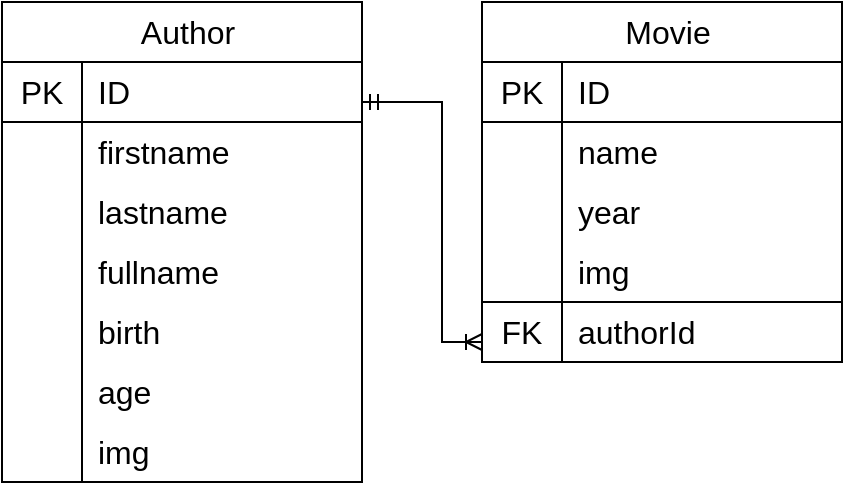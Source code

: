 <mxfile version="28.1.0">
  <diagram name="Pagina-1" id="3C8cAepAsZoXYWuWr9z-">
    <mxGraphModel dx="1426" dy="785" grid="1" gridSize="10" guides="1" tooltips="1" connect="1" arrows="1" fold="1" page="1" pageScale="1" pageWidth="827" pageHeight="1169" math="0" shadow="0">
      <root>
        <mxCell id="0" />
        <mxCell id="1" parent="0" />
        <mxCell id="y6kS4ulxW_mkr2HPeWyj-104" value="" style="shape=partialRectangle;html=1;whiteSpace=wrap;connectable=0;fillColor=none;top=0;left=1;bottom=0;right=1;overflow=hidden;strokeColor=inherit;fontSize=16;fontFamily=Helvetica;fontColor=default;labelBackgroundColor=default;" parent="1" vertex="1">
          <mxGeometry x="50" y="160" width="40" height="30" as="geometry">
            <mxRectangle width="40" height="30" as="alternateBounds" />
          </mxGeometry>
        </mxCell>
        <mxCell id="y6kS4ulxW_mkr2HPeWyj-105" value="fullname" style="shape=partialRectangle;html=1;whiteSpace=wrap;connectable=0;fillColor=none;top=0;left=1;bottom=0;right=1;align=left;spacingLeft=6;overflow=hidden;strokeColor=inherit;fontSize=16;fontFamily=Helvetica;fontColor=default;labelBackgroundColor=none;" parent="1" vertex="1">
          <mxGeometry x="90" y="160" width="140" height="30" as="geometry">
            <mxRectangle width="140" height="30" as="alternateBounds" />
          </mxGeometry>
        </mxCell>
        <mxCell id="y6kS4ulxW_mkr2HPeWyj-106" value="" style="shape=partialRectangle;html=1;whiteSpace=wrap;connectable=0;fillColor=none;top=0;left=1;bottom=0;right=1;overflow=hidden;strokeColor=inherit;fontSize=16;fontFamily=Helvetica;fontColor=default;labelBackgroundColor=default;" parent="1" vertex="1">
          <mxGeometry x="50" y="190" width="40" height="30" as="geometry">
            <mxRectangle width="40" height="30" as="alternateBounds" />
          </mxGeometry>
        </mxCell>
        <mxCell id="y6kS4ulxW_mkr2HPeWyj-107" value="birth" style="shape=partialRectangle;html=1;whiteSpace=wrap;connectable=0;fillColor=none;top=0;left=1;bottom=0;right=1;align=left;spacingLeft=6;overflow=hidden;strokeColor=inherit;fontSize=16;fontFamily=Helvetica;fontColor=default;labelBackgroundColor=none;" parent="1" vertex="1">
          <mxGeometry x="90" y="190" width="140" height="30" as="geometry">
            <mxRectangle width="140" height="30" as="alternateBounds" />
          </mxGeometry>
        </mxCell>
        <mxCell id="y6kS4ulxW_mkr2HPeWyj-109" value="" style="shape=partialRectangle;html=1;whiteSpace=wrap;connectable=0;fillColor=none;top=0;left=1;bottom=0;right=1;overflow=hidden;strokeColor=inherit;fontSize=16;fontFamily=Helvetica;fontColor=default;labelBackgroundColor=default;" parent="1" vertex="1">
          <mxGeometry x="50" y="220" width="40" height="30" as="geometry">
            <mxRectangle width="40" height="30" as="alternateBounds" />
          </mxGeometry>
        </mxCell>
        <mxCell id="y6kS4ulxW_mkr2HPeWyj-110" value="age" style="shape=partialRectangle;html=1;whiteSpace=wrap;connectable=0;fillColor=none;top=0;left=1;bottom=0;right=1;align=left;spacingLeft=6;overflow=hidden;strokeColor=inherit;fontSize=16;fontFamily=Helvetica;fontColor=default;labelBackgroundColor=none;" parent="1" vertex="1">
          <mxGeometry x="90" y="220" width="140" height="30" as="geometry">
            <mxRectangle width="140" height="30" as="alternateBounds" />
          </mxGeometry>
        </mxCell>
        <mxCell id="y6kS4ulxW_mkr2HPeWyj-111" value="" style="shape=partialRectangle;html=1;whiteSpace=wrap;connectable=0;fillColor=none;top=0;left=1;bottom=1;right=1;overflow=hidden;strokeColor=inherit;fontSize=16;fontFamily=Helvetica;fontColor=default;labelBackgroundColor=default;" parent="1" vertex="1">
          <mxGeometry x="50" y="250" width="40" height="30" as="geometry">
            <mxRectangle width="40" height="30" as="alternateBounds" />
          </mxGeometry>
        </mxCell>
        <mxCell id="y6kS4ulxW_mkr2HPeWyj-112" value="img" style="shape=partialRectangle;html=1;whiteSpace=wrap;connectable=0;fillColor=none;top=0;left=1;bottom=1;right=1;align=left;spacingLeft=6;overflow=hidden;strokeColor=inherit;fontSize=16;fontFamily=Helvetica;fontColor=default;labelBackgroundColor=none;" parent="1" vertex="1">
          <mxGeometry x="90" y="250" width="140" height="30" as="geometry">
            <mxRectangle width="140" height="30" as="alternateBounds" />
          </mxGeometry>
        </mxCell>
        <mxCell id="y6kS4ulxW_mkr2HPeWyj-115" value="" style="shape=partialRectangle;html=1;whiteSpace=wrap;connectable=0;fillColor=none;top=0;left=1;bottom=0;right=1;overflow=hidden;strokeColor=inherit;fontSize=16;fontFamily=Helvetica;fontColor=default;labelBackgroundColor=default;" parent="1" vertex="1">
          <mxGeometry x="50" y="130" width="40" height="30" as="geometry">
            <mxRectangle width="40" height="30" as="alternateBounds" />
          </mxGeometry>
        </mxCell>
        <mxCell id="y6kS4ulxW_mkr2HPeWyj-116" value="lastname" style="shape=partialRectangle;html=1;whiteSpace=wrap;connectable=0;fillColor=none;top=0;left=1;bottom=0;right=1;align=left;spacingLeft=6;overflow=hidden;strokeColor=inherit;fontSize=16;fontFamily=Helvetica;fontColor=default;labelBackgroundColor=none;" parent="1" vertex="1">
          <mxGeometry x="90" y="130" width="140" height="30" as="geometry">
            <mxRectangle width="140" height="30" as="alternateBounds" />
          </mxGeometry>
        </mxCell>
        <mxCell id="y6kS4ulxW_mkr2HPeWyj-117" value="" style="shape=partialRectangle;html=1;whiteSpace=wrap;connectable=0;fillColor=none;top=0;left=1;bottom=0;right=1;overflow=hidden;strokeColor=inherit;fontSize=16;fontFamily=Helvetica;fontColor=default;labelBackgroundColor=default;" parent="1" vertex="1">
          <mxGeometry x="50" y="100" width="40" height="30" as="geometry">
            <mxRectangle width="40" height="30" as="alternateBounds" />
          </mxGeometry>
        </mxCell>
        <mxCell id="y6kS4ulxW_mkr2HPeWyj-118" value="firstname" style="shape=partialRectangle;html=1;whiteSpace=wrap;connectable=0;fillColor=none;top=0;left=1;bottom=0;right=1;align=left;spacingLeft=6;overflow=hidden;strokeColor=inherit;fontSize=16;fontFamily=Helvetica;fontColor=default;labelBackgroundColor=none;" parent="1" vertex="1">
          <mxGeometry x="90" y="100" width="140" height="30" as="geometry">
            <mxRectangle width="140" height="30" as="alternateBounds" />
          </mxGeometry>
        </mxCell>
        <mxCell id="y6kS4ulxW_mkr2HPeWyj-119" value="PK" style="shape=partialRectangle;html=1;whiteSpace=wrap;connectable=0;fillColor=none;top=1;left=1;bottom=1;right=1;overflow=hidden;strokeColor=inherit;fontSize=16;fontFamily=Helvetica;fontColor=default;labelBackgroundColor=default;" parent="1" vertex="1">
          <mxGeometry x="50" y="70" width="40" height="30" as="geometry">
            <mxRectangle width="40" height="30" as="alternateBounds" />
          </mxGeometry>
        </mxCell>
        <mxCell id="y6kS4ulxW_mkr2HPeWyj-120" value="ID" style="shape=partialRectangle;html=1;whiteSpace=wrap;connectable=0;fillColor=none;top=1;left=1;bottom=1;right=1;align=left;spacingLeft=6;overflow=hidden;strokeColor=inherit;fontSize=16;fontFamily=Helvetica;fontColor=default;labelBackgroundColor=none;" parent="1" vertex="1">
          <mxGeometry x="90" y="70" width="140" height="30" as="geometry">
            <mxRectangle width="140" height="30" as="alternateBounds" />
          </mxGeometry>
        </mxCell>
        <mxCell id="y6kS4ulxW_mkr2HPeWyj-121" value="" style="shape=partialRectangle;html=1;whiteSpace=wrap;connectable=0;fillColor=none;top=1;left=1;bottom=1;right=0;overflow=hidden;strokeColor=inherit;fontSize=16;fontFamily=Helvetica;fontColor=default;labelBackgroundColor=default;" parent="1" vertex="1">
          <mxGeometry x="50" y="40" width="40" height="30" as="geometry">
            <mxRectangle width="40" height="30" as="alternateBounds" />
          </mxGeometry>
        </mxCell>
        <mxCell id="y6kS4ulxW_mkr2HPeWyj-122" value="Author" style="shape=partialRectangle;html=1;whiteSpace=wrap;connectable=0;fillColor=none;top=1;left=0;bottom=1;right=1;align=center;spacingLeft=6;overflow=hidden;strokeColor=inherit;fontSize=16;fontFamily=Helvetica;fontColor=default;labelBackgroundColor=none;" parent="1" vertex="1">
          <mxGeometry x="50" y="40" width="180" height="30" as="geometry">
            <mxRectangle width="140" height="30" as="alternateBounds" />
          </mxGeometry>
        </mxCell>
        <mxCell id="y6kS4ulxW_mkr2HPeWyj-123" value="" style="shape=partialRectangle;html=1;whiteSpace=wrap;connectable=0;fillColor=none;top=0;left=1;bottom=0;right=1;overflow=hidden;strokeColor=inherit;fontSize=16;fontFamily=Helvetica;fontColor=default;labelBackgroundColor=default;" parent="1" vertex="1">
          <mxGeometry x="290" y="160" width="40" height="30" as="geometry">
            <mxRectangle width="40" height="30" as="alternateBounds" />
          </mxGeometry>
        </mxCell>
        <mxCell id="y6kS4ulxW_mkr2HPeWyj-124" value="img" style="shape=partialRectangle;html=1;whiteSpace=wrap;connectable=0;fillColor=none;top=0;left=1;bottom=0;right=1;align=left;spacingLeft=6;overflow=hidden;strokeColor=inherit;fontSize=16;fontFamily=Helvetica;fontColor=default;labelBackgroundColor=none;" parent="1" vertex="1">
          <mxGeometry x="330" y="160" width="140" height="30" as="geometry">
            <mxRectangle width="140" height="30" as="alternateBounds" />
          </mxGeometry>
        </mxCell>
        <mxCell id="y6kS4ulxW_mkr2HPeWyj-125" value="FK" style="shape=partialRectangle;html=1;whiteSpace=wrap;connectable=0;fillColor=none;top=1;left=1;bottom=1;right=1;overflow=hidden;strokeColor=inherit;fontSize=16;fontFamily=Helvetica;fontColor=default;labelBackgroundColor=default;" parent="1" vertex="1">
          <mxGeometry x="290" y="190" width="40" height="30" as="geometry">
            <mxRectangle width="40" height="30" as="alternateBounds" />
          </mxGeometry>
        </mxCell>
        <mxCell id="y6kS4ulxW_mkr2HPeWyj-126" value="authorId" style="shape=partialRectangle;html=1;whiteSpace=wrap;connectable=0;fillColor=none;top=1;left=1;bottom=1;right=1;align=left;spacingLeft=6;overflow=hidden;strokeColor=inherit;fontSize=16;fontFamily=Helvetica;fontColor=default;labelBackgroundColor=none;" parent="1" vertex="1">
          <mxGeometry x="330" y="190" width="140" height="30" as="geometry">
            <mxRectangle width="140" height="30" as="alternateBounds" />
          </mxGeometry>
        </mxCell>
        <mxCell id="y6kS4ulxW_mkr2HPeWyj-131" value="" style="shape=partialRectangle;html=1;whiteSpace=wrap;connectable=0;fillColor=none;top=0;left=1;bottom=0;right=1;overflow=hidden;strokeColor=inherit;fontSize=16;fontFamily=Helvetica;fontColor=default;labelBackgroundColor=default;" parent="1" vertex="1">
          <mxGeometry x="290" y="130" width="40" height="30" as="geometry">
            <mxRectangle width="40" height="30" as="alternateBounds" />
          </mxGeometry>
        </mxCell>
        <mxCell id="y6kS4ulxW_mkr2HPeWyj-132" value="year" style="shape=partialRectangle;html=1;whiteSpace=wrap;connectable=0;fillColor=none;top=0;left=1;bottom=0;right=1;align=left;spacingLeft=6;overflow=hidden;strokeColor=inherit;fontSize=16;fontFamily=Helvetica;fontColor=default;labelBackgroundColor=none;" parent="1" vertex="1">
          <mxGeometry x="330" y="130" width="140" height="30" as="geometry">
            <mxRectangle width="140" height="30" as="alternateBounds" />
          </mxGeometry>
        </mxCell>
        <mxCell id="y6kS4ulxW_mkr2HPeWyj-133" value="" style="shape=partialRectangle;html=1;whiteSpace=wrap;connectable=0;fillColor=none;top=0;left=1;bottom=0;right=1;overflow=hidden;strokeColor=inherit;fontSize=16;fontFamily=Helvetica;fontColor=default;labelBackgroundColor=default;" parent="1" vertex="1">
          <mxGeometry x="290" y="100" width="40" height="30" as="geometry">
            <mxRectangle width="40" height="30" as="alternateBounds" />
          </mxGeometry>
        </mxCell>
        <mxCell id="y6kS4ulxW_mkr2HPeWyj-134" value="name" style="shape=partialRectangle;html=1;whiteSpace=wrap;connectable=0;fillColor=none;top=0;left=1;bottom=0;right=1;align=left;spacingLeft=6;overflow=hidden;strokeColor=inherit;fontSize=16;fontFamily=Helvetica;fontColor=default;labelBackgroundColor=none;" parent="1" vertex="1">
          <mxGeometry x="330" y="100" width="140" height="30" as="geometry">
            <mxRectangle width="140" height="30" as="alternateBounds" />
          </mxGeometry>
        </mxCell>
        <mxCell id="y6kS4ulxW_mkr2HPeWyj-135" value="PK" style="shape=partialRectangle;html=1;whiteSpace=wrap;connectable=0;fillColor=none;top=1;left=1;bottom=1;right=1;overflow=hidden;strokeColor=inherit;fontSize=16;fontFamily=Helvetica;fontColor=default;labelBackgroundColor=default;" parent="1" vertex="1">
          <mxGeometry x="290" y="70" width="40" height="30" as="geometry">
            <mxRectangle width="40" height="30" as="alternateBounds" />
          </mxGeometry>
        </mxCell>
        <mxCell id="y6kS4ulxW_mkr2HPeWyj-136" value="ID" style="shape=partialRectangle;html=1;whiteSpace=wrap;connectable=0;fillColor=none;top=1;left=1;bottom=1;right=1;align=left;spacingLeft=6;overflow=hidden;strokeColor=inherit;fontSize=16;fontFamily=Helvetica;fontColor=default;labelBackgroundColor=none;" parent="1" vertex="1">
          <mxGeometry x="330" y="70" width="140" height="30" as="geometry">
            <mxRectangle width="140" height="30" as="alternateBounds" />
          </mxGeometry>
        </mxCell>
        <mxCell id="y6kS4ulxW_mkr2HPeWyj-137" value="" style="shape=partialRectangle;html=1;whiteSpace=wrap;connectable=0;fillColor=none;top=1;left=1;bottom=1;right=0;overflow=hidden;strokeColor=inherit;fontSize=16;fontFamily=Helvetica;fontColor=default;labelBackgroundColor=default;" parent="1" vertex="1">
          <mxGeometry x="290" y="40" width="40" height="30" as="geometry">
            <mxRectangle width="40" height="30" as="alternateBounds" />
          </mxGeometry>
        </mxCell>
        <mxCell id="y6kS4ulxW_mkr2HPeWyj-138" value="Movie" style="shape=partialRectangle;html=1;whiteSpace=wrap;connectable=0;fillColor=none;top=1;left=0;bottom=1;right=1;align=center;spacingLeft=6;overflow=hidden;strokeColor=inherit;fontSize=16;fontFamily=Helvetica;fontColor=default;labelBackgroundColor=none;" parent="1" vertex="1">
          <mxGeometry x="290" y="40" width="180" height="30" as="geometry">
            <mxRectangle width="140" height="30" as="alternateBounds" />
          </mxGeometry>
        </mxCell>
        <mxCell id="y6kS4ulxW_mkr2HPeWyj-239" style="edgeStyle=orthogonalEdgeStyle;shape=connector;rounded=0;orthogonalLoop=1;jettySize=auto;html=1;entryX=1;entryY=0.5;entryDx=0;entryDy=0;strokeColor=default;align=center;verticalAlign=middle;fontFamily=Helvetica;fontSize=11;fontColor=default;labelBackgroundColor=default;endArrow=ERmandOne;endFill=0;startArrow=ERoneToMany;startFill=0;" parent="1" edge="1">
          <mxGeometry relative="1" as="geometry">
            <Array as="points">
              <mxPoint x="270" y="210" />
              <mxPoint x="270" y="90" />
            </Array>
            <mxPoint x="290" y="210" as="sourcePoint" />
            <mxPoint x="230" y="90" as="targetPoint" />
          </mxGeometry>
        </mxCell>
      </root>
    </mxGraphModel>
  </diagram>
</mxfile>
